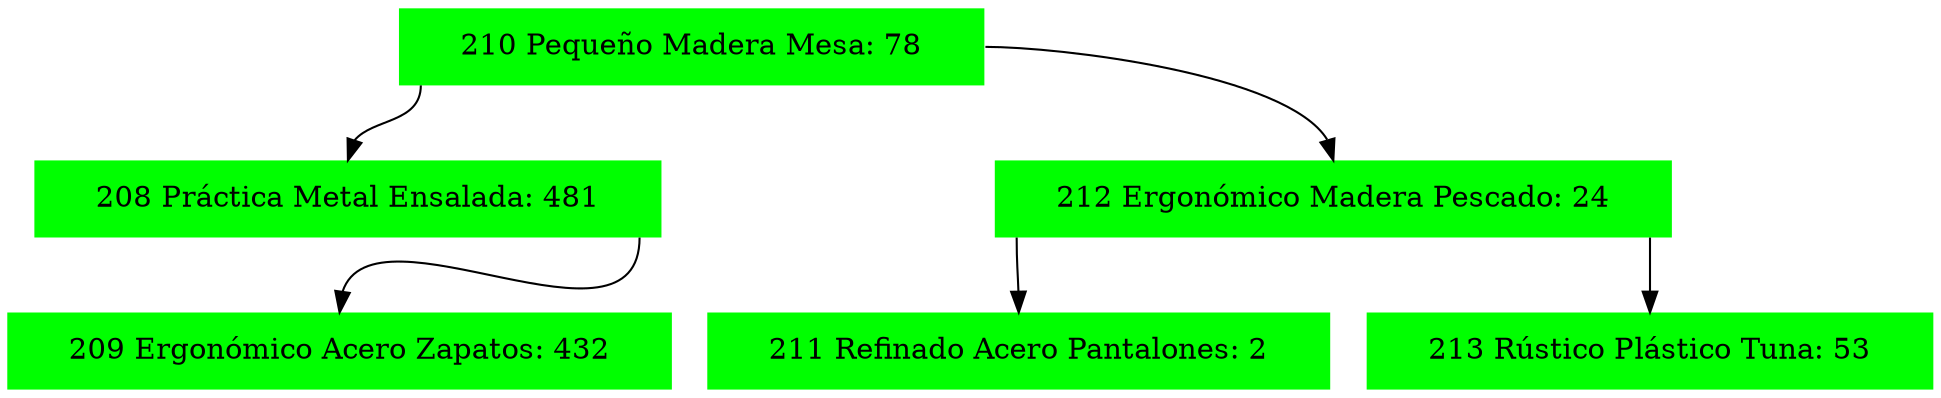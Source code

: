 digraph G{
node[shape="record"];
node0xc0003823f0[label="<f0>|<f1>210  Pequeño Madera Mesa: 78|<f2>",color=green,style =filled];
node0xc000382380[label="<f0>|<f1>208 Práctica Metal Ensalada: 481|<f2>",color=green,style =filled];
node0xc0003823f0:f0->node0xc000382380:f1
node0xc0003824d0[label="<f0>|<f1>209 Ergonómico Acero Zapatos: 432|<f2>",color=green,style =filled];
node0xc000382380:f2->node0xc0003824d0:f1
node0xc000382310[label="<f0>|<f1>212 Ergonómico Madera Pescado: 24|<f2>",color=green,style =filled];
node0xc0003823f0:f2->node0xc000382310:f1
node0xc000382460[label="<f0>|<f1>211 Refinado Acero Pantalones: 2|<f2>",color=green,style =filled];
node0xc000382310:f0->node0xc000382460:f1
node0xc0003822a0[label="<f0>|<f1>213 Rústico Plástico Tuna: 53|<f2>",color=green,style =filled];
node0xc000382310:f2->node0xc0003822a0:f1
}
